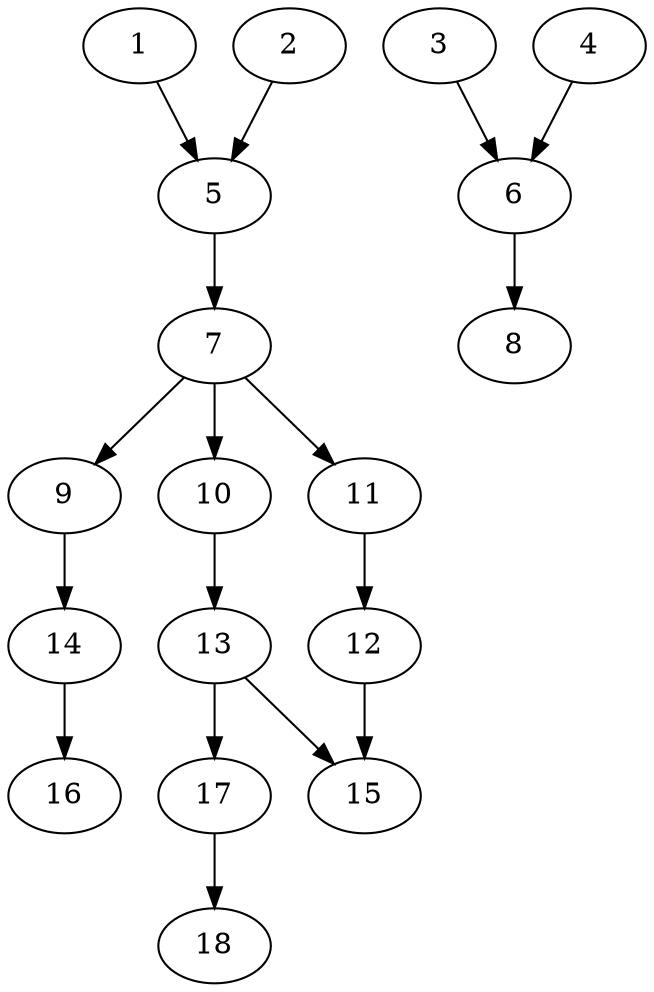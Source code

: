 // DAG (tier=1-easy, mode=data, n=18, ccr=0.319, fat=0.490, density=0.371, regular=0.722, jump=0.076, mindata=1048576, maxdata=8388608)
// DAG automatically generated by daggen at Sun Aug 24 16:33:33 2025
// /home/ermia/Project/Environments/daggen/bin/daggen --dot --ccr 0.319 --fat 0.490 --regular 0.722 --density 0.371 --jump 0.076 --mindata 1048576 --maxdata 8388608 -n 18 
digraph G {
  1 [size="29513324222271348", alpha="0.18", expect_size="14756662111135674"]
  1 -> 5 [size ="499818103308288"]
  2 [size="13006542129351514", alpha="0.18", expect_size="6503271064675757"]
  2 -> 5 [size ="230155251351552"]
  3 [size="338513274786843459584", alpha="0.11", expect_size="169256637393421729792"]
  3 -> 6 [size ="388574046322688"]
  4 [size="1134576718467156", alpha="0.02", expect_size="567288359233578"]
  4 -> 6 [size ="69240652562432"]
  5 [size="123104067094407282688", alpha="0.14", expect_size="61552033547203641344"]
  5 -> 7 [size ="197972524531712"]
  6 [size="264065002055369440", alpha="0.19", expect_size="132032501027684720"]
  6 -> 8 [size ="412452286103552"]
  7 [size="16133082562971522", alpha="0.05", expect_size="8066541281485761"]
  7 -> 9 [size ="355073301413888"]
  7 -> 10 [size ="355073301413888"]
  7 -> 11 [size ="355073301413888"]
  8 [size="12014224172705700", alpha="0.18", expect_size="6007112086352850"]
  9 [size="1777296889685548", alpha="0.15", expect_size="888648444842774"]
  9 -> 14 [size ="40674716024832"]
  10 [size="7821011130369420", alpha="0.06", expect_size="3910505565184710"]
  10 -> 13 [size ="180136599093248"]
  11 [size="164422488162304000000", alpha="0.17", expect_size="82211244081152000000"]
  11 -> 12 [size ="240102932480000"]
  12 [size="326317917778060032", alpha="0.04", expect_size="163158958889030016"]
  12 -> 15 [size ="294288550264832"]
  13 [size="679227635724549888", alpha="0.10", expect_size="339613817862274944"]
  13 -> 15 [size ="270922585997312"]
  13 -> 17 [size ="270922585997312"]
  14 [size="21491162601840572", alpha="0.15", expect_size="10745581300920286"]
  14 -> 16 [size ="525523012812800"]
  15 [size="2148031271679526", alpha="0.05", expect_size="1074015635839763"]
  16 [size="461473844074529088", alpha="0.17", expect_size="230736922037264544"]
  17 [size="88282353634767248", alpha="0.13", expect_size="44141176817383624"]
  17 -> 18 [size ="33958293143552"]
  18 [size="223018901587021920", alpha="0.04", expect_size="111509450793510960"]
}